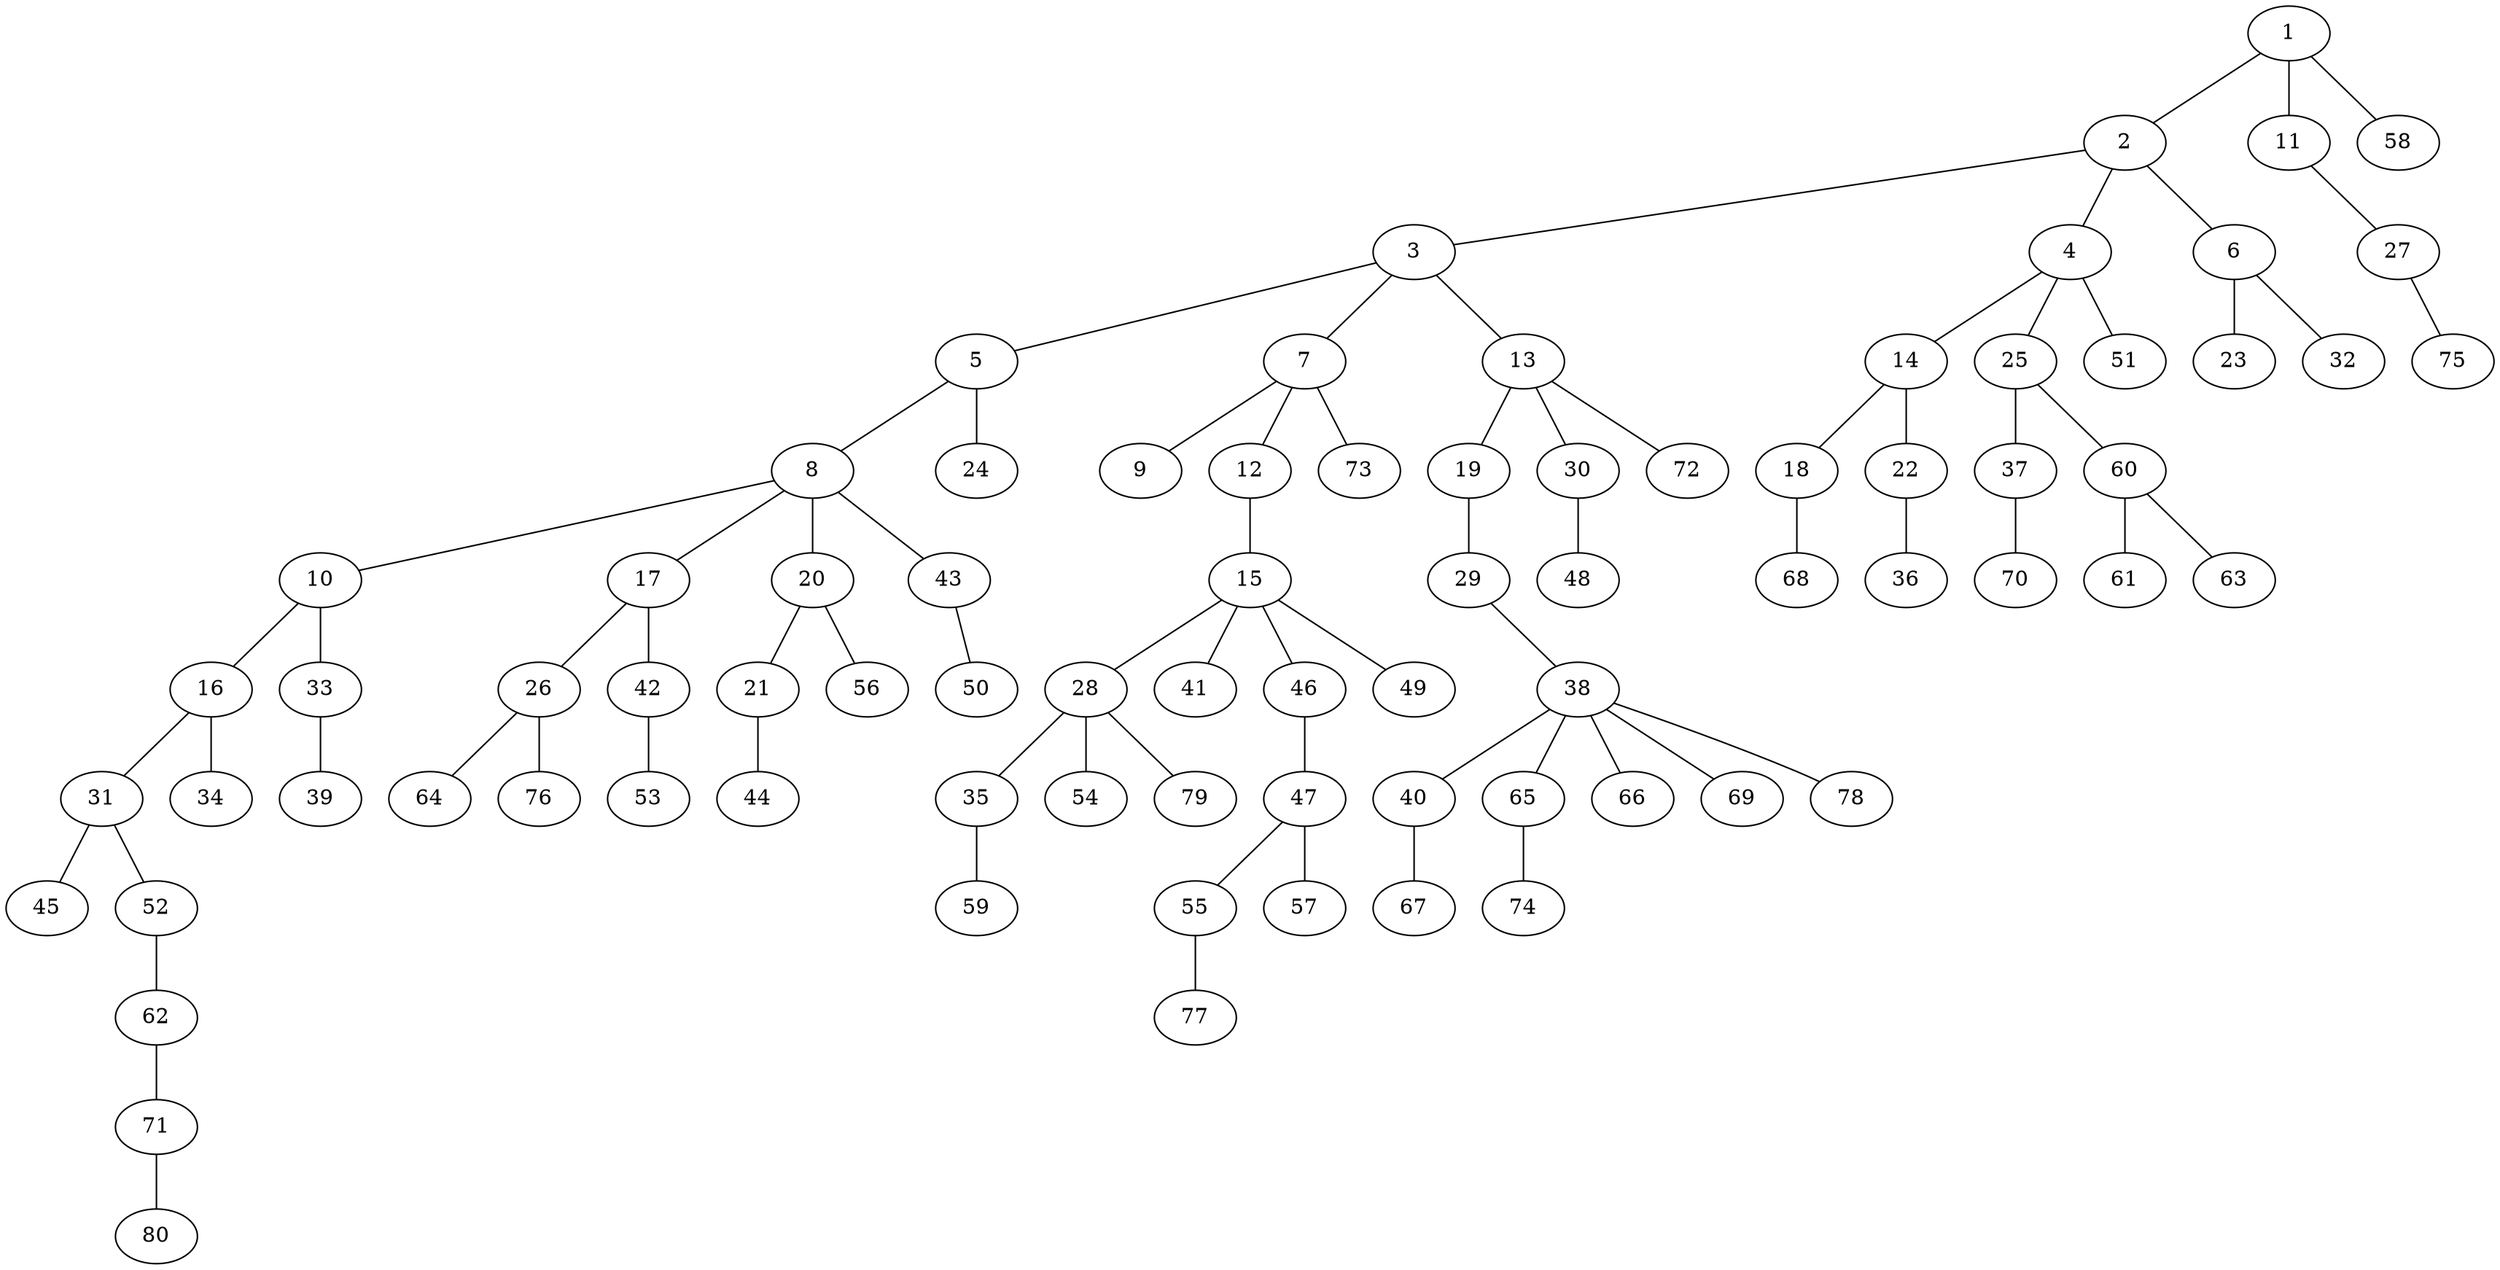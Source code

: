 graph graphname {1--2
1--11
1--58
2--3
2--4
2--6
3--5
3--7
3--13
4--14
4--25
4--51
5--8
5--24
6--23
6--32
7--9
7--12
7--73
8--10
8--17
8--20
8--43
10--16
10--33
11--27
12--15
13--19
13--30
13--72
14--18
14--22
15--28
15--41
15--46
15--49
16--31
16--34
17--26
17--42
18--68
19--29
20--21
20--56
21--44
22--36
25--37
25--60
26--64
26--76
27--75
28--35
28--54
28--79
29--38
30--48
31--45
31--52
33--39
35--59
37--70
38--40
38--65
38--66
38--69
38--78
40--67
42--53
43--50
46--47
47--55
47--57
52--62
55--77
60--61
60--63
62--71
65--74
71--80
}